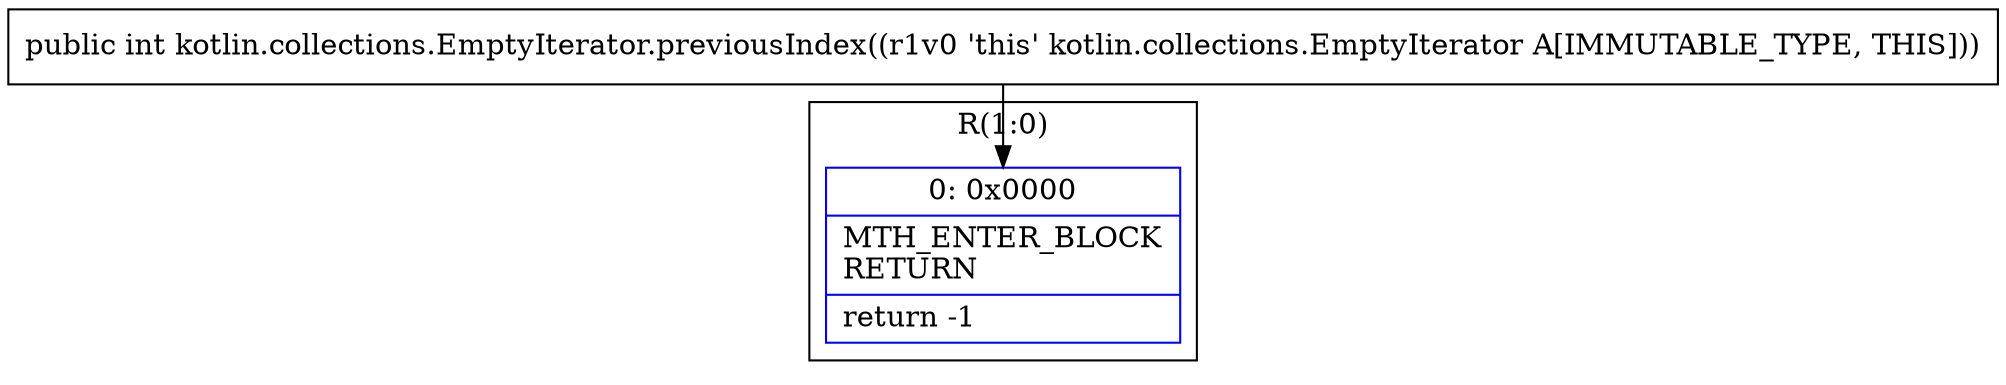 digraph "CFG forkotlin.collections.EmptyIterator.previousIndex()I" {
subgraph cluster_Region_945657439 {
label = "R(1:0)";
node [shape=record,color=blue];
Node_0 [shape=record,label="{0\:\ 0x0000|MTH_ENTER_BLOCK\lRETURN\l|return \-1\l}"];
}
MethodNode[shape=record,label="{public int kotlin.collections.EmptyIterator.previousIndex((r1v0 'this' kotlin.collections.EmptyIterator A[IMMUTABLE_TYPE, THIS])) }"];
MethodNode -> Node_0;
}

